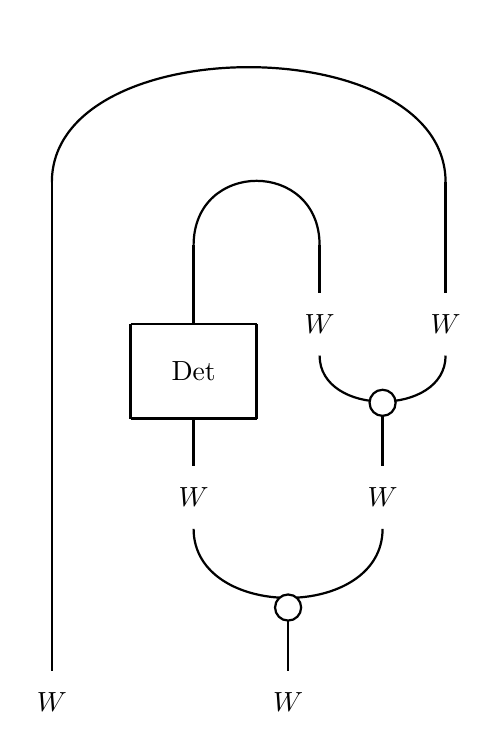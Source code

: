 \begin{tikzpicture}[scale=0.8]
	\begin{pgfonlayer}{nodelayer}
		\node [style=none] (0) at (-1.75, 3.25) {};
		\node [draw, thick, style=none, minimum size=0.2 cm, circle, fill=white] (1) at (-3.25, 0) {};
		\node [style=none] (2) at (-4.75, 5.75) {};
		\node [style=none] (3) at (-2.75, 5.75) {};
		\node [style=none] (4) at (-5.75, 4.5) {};
		\node [style=none] (5) at (-3.75, 4.5) {};
		\node [style=none] (6) at (-3.75, 3) {};
		\node [style=none] (7) at (-5.75, 3) {};
		\node [style=none] (8) at (-4.75, 3) {};
		\node [style=none] (9) at (-3.25, -1) {};
		\node [style=none] (10) at (-4.75, 3.75) {Det};
		\node [style=none] (11) at (-3.25, -1.5) {$W$};
		\node [style=none] (12) at (-3.25, 0) {};
		\node [style=none] (13) at (-4.75, 2.25) {};
		\node [style=none] (14) at (-4.75, 2.25) {};
		\node [style=none] (15) at (-4.75, 5.75) {};
		\node [style=none] (16) at (-4.75, 4.5) {};
		\node [style=none] (17) at (-4.75, 1.75) {$W$};
		\node [style=none] (18) at (-4.75, 1.25) {};
		\node [style=none] (19) at (-1.75, 1.25) {};
		\node [style=none] (20) at (-1.75, 3.25) {};
		\node [style=none] (21) at (-2.75, 4.5) {$W$};
		\node [style=none] (22) at (-2.75, 4) {};
		\node [style=none] (23) at (-0.75, 4.5) {$W$};
		\node [draw, thick, style=none, minimum size=0.2 cm, circle, fill=white] (24) at (-1.75, 3.25) {};
		\node [style=none] (25) at (-0.75, 4) {};
		\node [style=none] (26) at (-1.75, 1.75) {$W$};
		\node [style=none] (27) at (-1.75, 2.25) {};
		\node [style=none] (28) at (-2.75, 5) {};
		\node [style=none] (29) at (-0.75, 5) {};
		\node [style=none] (30) at (-0.75, 6.75) {};
		\node [style=none] (31) at (-7, 6.75) {};
		\node [style=none] (32) at (-7, -1) {};
		\node [style=none] (33) at (-7, -1.5) {$W$};
		\node [style=none] (34) at (-2.75, 5) {};
		\node [style=none] (35) at (-2.75, 5.75) {};
	\end{pgfonlayer}
	\begin{pgfonlayer}{edgelayer}
		\draw [style=thick,bend left=90, looseness=1.75] (2.center) to (3.center);
		\draw [style=thick](4.center) to (5.center);
		\draw [style=thick](5.center) to (6.center);
		\draw [style=thick](6.center) to (7.center);
		\draw [style=thick](7.center) to (4.center);
		\draw [style=thick](12.center) to (9.center);
		\draw [style=thick](8.center) to (13.center);
		\draw [style=thick](15.center) to (16.center);
		\draw [style=thick,bend right=90, looseness=1.25] (18.center) to (19.center);
		\draw [style=thick](20.center) to (27.center);
		\draw [style=thick,bend right=90, looseness=1.25] (22.center) to (25.center);
		\draw [style=thick](30.center) to (29.center);
		\draw [style=thick,bend left=90] (31.center) to (30.center);
		\draw [style=thick](31.center) to (32.center);
		\draw [style=thick](35.center) to (34.center);
	\end{pgfonlayer}
\end{tikzpicture}